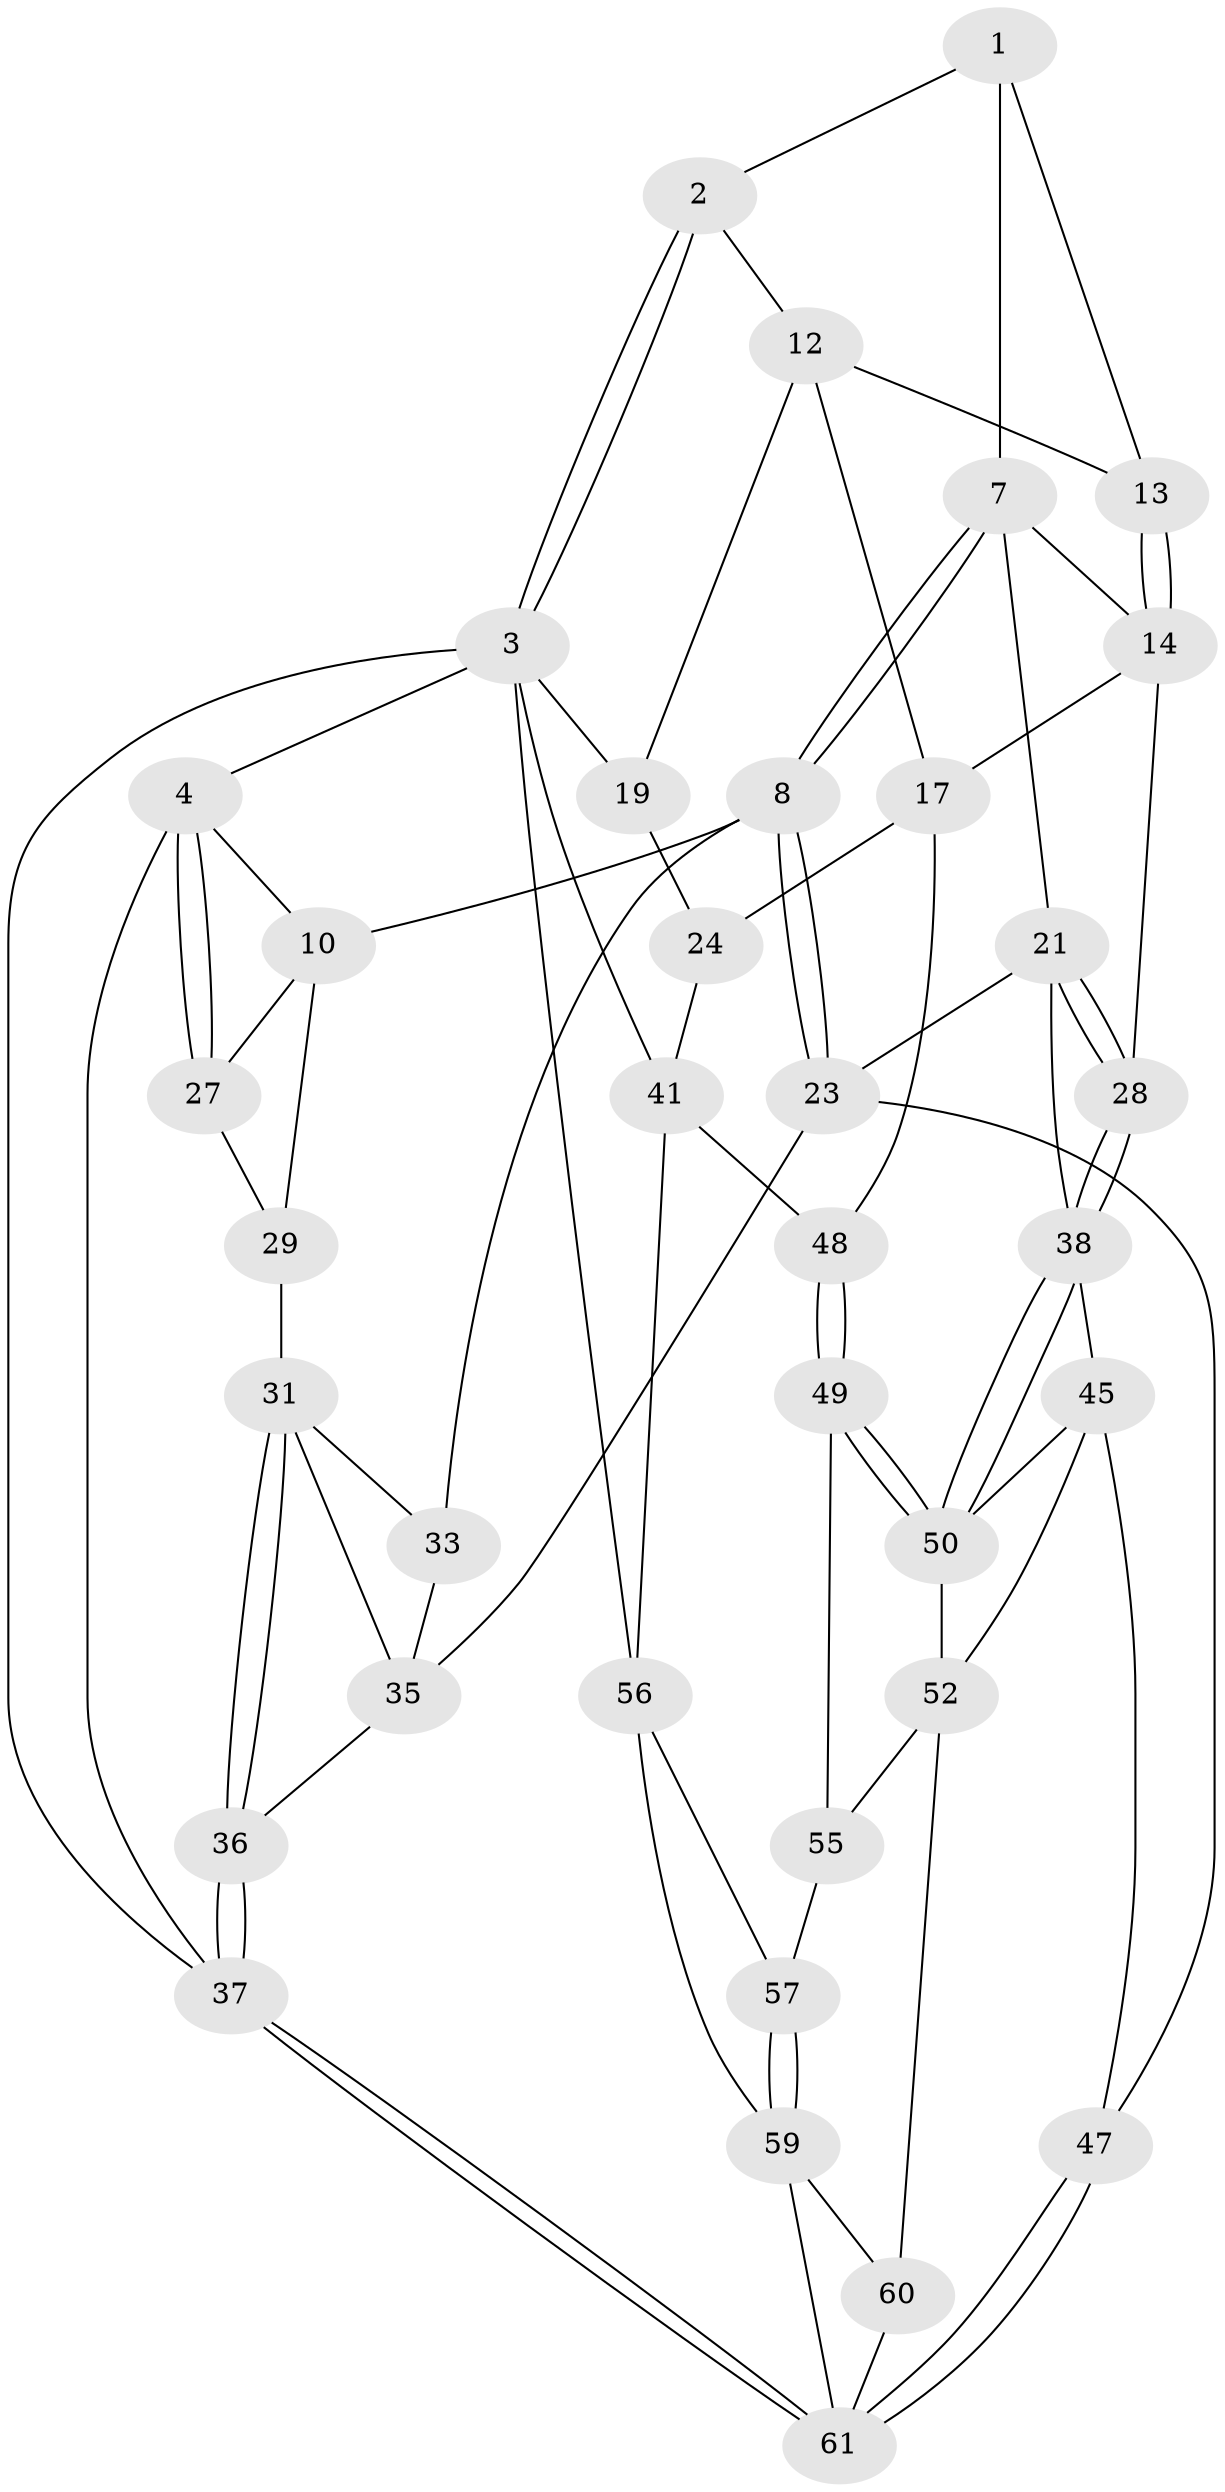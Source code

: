 // original degree distribution, {3: 0.078125, 4: 0.234375, 5: 0.390625, 6: 0.296875}
// Generated by graph-tools (version 1.1) at 2025/42/03/06/25 10:42:29]
// undirected, 37 vertices, 82 edges
graph export_dot {
graph [start="1"]
  node [color=gray90,style=filled];
  1 [pos="+0.5463338088747004+0",super="+6"];
  2 [pos="+0.8296131564244393+0"];
  3 [pos="+1+0",super="+40"];
  4 [pos="+0+0",super="+5"];
  7 [pos="+0.48305058293205716+0.11034884125499035",super="+15"];
  8 [pos="+0.31438545622882313+0.2508089972764756",super="+9"];
  10 [pos="+0.2465063831807912+0.15763836703091633",super="+11"];
  12 [pos="+0.8464074965800122+0.11186860505537734",super="+16"];
  13 [pos="+0.6872859335493151+0.11423875679565625"];
  14 [pos="+0.655984503215242+0.2002458140918118",super="+18"];
  17 [pos="+0.8405802926973842+0.17351019189079936",super="+26"];
  19 [pos="+0.8566598410347072+0.12086263306573425",super="+20"];
  21 [pos="+0.5591946387230881+0.266431127038342",super="+22"];
  23 [pos="+0.3194967866752762+0.2645025787320135",super="+44"];
  24 [pos="+0.9798427621704352+0.18530593887085783",super="+25"];
  27 [pos="+0+0"];
  28 [pos="+0.7036593947435117+0.3093486796290705"];
  29 [pos="+0.0753753286116008+0.11672028623655896",super="+30"];
  31 [pos="+0+0.2939319636529833",super="+32"];
  33 [pos="+0.03639971442316641+0.24106668474563364",super="+34"];
  35 [pos="+0.10366417315199021+0.349404614113712",super="+43"];
  36 [pos="+0+0.4634363038121833"];
  37 [pos="+0+1"];
  38 [pos="+0.7057618709928202+0.33621810925736734",super="+39"];
  41 [pos="+1+0.5764576574472258",super="+42"];
  45 [pos="+0.5259923635880813+0.4146713485207453",super="+46"];
  47 [pos="+0.3367573693349427+0.5938762672925267"];
  48 [pos="+0.9675717088973129+0.39799601784070904"];
  49 [pos="+0.8839865592793238+0.40368094366441093",super="+54"];
  50 [pos="+0.7090360863167061+0.3438075650982468",super="+51"];
  52 [pos="+0.6660116384451259+0.49910606691320236",super="+53"];
  55 [pos="+0.6808103868158872+0.5088201155644533",super="+58"];
  56 [pos="+0.9319988345764691+0.6458192636461475",super="+62"];
  57 [pos="+0.8019625996974686+0.6413491125200625"];
  59 [pos="+0.7615287742113401+0.6862943432967016",super="+63"];
  60 [pos="+0.4832752901268424+0.6562305019774701"];
  61 [pos="+0+1",super="+64"];
  1 -- 2;
  1 -- 13;
  1 -- 7;
  2 -- 3;
  2 -- 3;
  2 -- 12;
  3 -- 4;
  3 -- 56;
  3 -- 41;
  3 -- 37;
  3 -- 19;
  4 -- 27;
  4 -- 27;
  4 -- 37;
  4 -- 10;
  7 -- 8;
  7 -- 8;
  7 -- 21;
  7 -- 14;
  8 -- 23;
  8 -- 23;
  8 -- 33;
  8 -- 10;
  10 -- 29;
  10 -- 27;
  12 -- 13;
  12 -- 17;
  12 -- 19;
  13 -- 14;
  13 -- 14;
  14 -- 17;
  14 -- 28;
  17 -- 24;
  17 -- 48;
  19 -- 24;
  21 -- 28;
  21 -- 28;
  21 -- 38;
  21 -- 23;
  23 -- 47;
  23 -- 35;
  24 -- 41;
  27 -- 29;
  28 -- 38;
  28 -- 38;
  29 -- 31;
  31 -- 36;
  31 -- 36;
  31 -- 33;
  31 -- 35;
  33 -- 35;
  35 -- 36;
  36 -- 37;
  36 -- 37;
  37 -- 61;
  37 -- 61;
  38 -- 50;
  38 -- 50;
  38 -- 45;
  41 -- 56;
  41 -- 48;
  45 -- 47;
  45 -- 52;
  45 -- 50;
  47 -- 61;
  47 -- 61;
  48 -- 49;
  48 -- 49;
  49 -- 50;
  49 -- 50;
  49 -- 55 [weight=2];
  50 -- 52;
  52 -- 55;
  52 -- 60;
  55 -- 57;
  56 -- 57;
  56 -- 59;
  57 -- 59;
  57 -- 59;
  59 -- 60;
  59 -- 61;
  60 -- 61;
}
